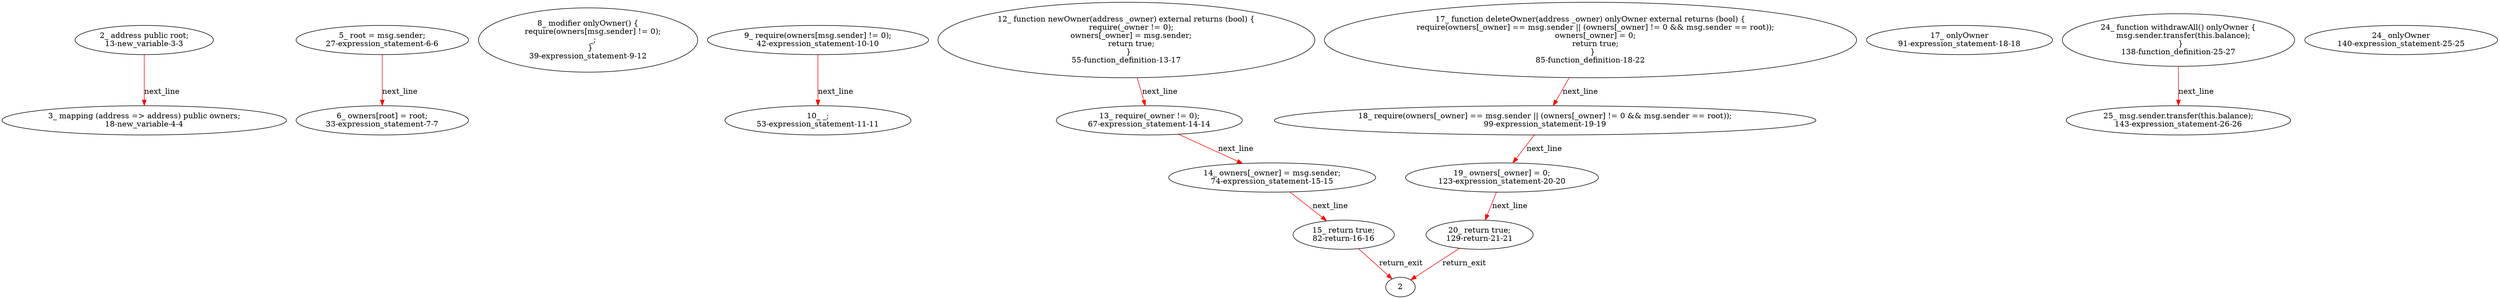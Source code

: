 digraph  {
13 [code="address public root;", label="2_ address public root;\n13-new_variable-3-3", method="", type_label=new_variable];
18 [code="mapping (address => address) public owners;", label="3_ mapping (address => address) public owners;\n18-new_variable-4-4", method="", type_label=new_variable];
27 [code="root = msg.sender;", label="5_ root = msg.sender;\n27-expression_statement-6-6", method="", type_label=expression_statement];
33 [code="owners[root] = root;", label="6_ owners[root] = root;\n33-expression_statement-7-7", method="", type_label=expression_statement];
39 [code="modifier onlyOwner() {\n    require(owners[msg.sender] != 0);\n    _;\n  }", label="8_ modifier onlyOwner() {\n    require(owners[msg.sender] != 0);\n    _;\n  }\n39-expression_statement-9-12", method="", type_label=expression_statement];
42 [code="require(owners[msg.sender] != 0);", label="9_ require(owners[msg.sender] != 0);\n42-expression_statement-10-10", method="", type_label=expression_statement];
53 [code="_;", label="10_ _;\n53-expression_statement-11-11", method="", type_label=expression_statement];
55 [code="function newOwner(address _owner) external returns (bool) {\n    require(_owner != 0);\n    owners[_owner] = msg.sender;\n    return true;\n  }", label="12_ function newOwner(address _owner) external returns (bool) {\n    require(_owner != 0);\n    owners[_owner] = msg.sender;\n    return true;\n  }\n55-function_definition-13-17", method="newOwner(address _owner)", type_label=function_definition];
67 [code="require(_owner != 0);", label="13_ require(_owner != 0);\n67-expression_statement-14-14", method="newOwner(address _owner)", type_label=expression_statement];
74 [code="owners[_owner] = msg.sender;", label="14_ owners[_owner] = msg.sender;\n74-expression_statement-15-15", method="newOwner(address _owner)", type_label=expression_statement];
82 [code="return true;", label="15_ return true;\n82-return-16-16", method="newOwner(address _owner)", type_label=return];
85 [code="function deleteOwner(address _owner) onlyOwner external returns (bool) {\n    require(owners[_owner] == msg.sender || (owners[_owner] != 0 && msg.sender == root));\n    owners[_owner] = 0;\n    return true;\n  }", label="17_ function deleteOwner(address _owner) onlyOwner external returns (bool) {\n    require(owners[_owner] == msg.sender || (owners[_owner] != 0 && msg.sender == root));\n    owners[_owner] = 0;\n    return true;\n  }\n85-function_definition-18-22", method="deleteOwner(address _owner)", type_label=function_definition];
91 [code=onlyOwner, label="17_ onlyOwner\n91-expression_statement-18-18", method="deleteOwner(address _owner)", type_label=expression_statement];
99 [code="require(owners[_owner] == msg.sender || (owners[_owner] != 0 && msg.sender == root));", label="18_ require(owners[_owner] == msg.sender || (owners[_owner] != 0 && msg.sender == root));\n99-expression_statement-19-19", method="deleteOwner(address _owner)", type_label=expression_statement];
123 [code="owners[_owner] = 0;", label="19_ owners[_owner] = 0;\n123-expression_statement-20-20", method="deleteOwner(address _owner)", type_label=expression_statement];
129 [code="return true;", label="20_ return true;\n129-return-21-21", method="deleteOwner(address _owner)", type_label=return];
138 [code="function withdrawAll() onlyOwner {\n    msg.sender.transfer(this.balance);\n  }", label="24_ function withdrawAll() onlyOwner {\n    msg.sender.transfer(this.balance);\n  }\n138-function_definition-25-27", method="withdrawAll()", type_label=function_definition];
140 [code=onlyOwner, label="24_ onlyOwner\n140-expression_statement-25-25", method="withdrawAll()", type_label=expression_statement];
143 [code="msg.sender.transfer(this.balance);", label="25_ msg.sender.transfer(this.balance);\n143-expression_statement-26-26", method="withdrawAll()", type_label=expression_statement];
2;
13 -> 18  [color=red, controlflow_type=next_line, edge_type=CFG_edge, key=0, label=next_line];
27 -> 33  [color=red, controlflow_type=next_line, edge_type=CFG_edge, key=0, label=next_line];
42 -> 53  [color=red, controlflow_type=next_line, edge_type=CFG_edge, key=0, label=next_line];
55 -> 67  [color=red, controlflow_type=next_line, edge_type=CFG_edge, key=0, label=next_line];
67 -> 74  [color=red, controlflow_type=next_line, edge_type=CFG_edge, key=0, label=next_line];
74 -> 82  [color=red, controlflow_type=next_line, edge_type=CFG_edge, key=0, label=next_line];
82 -> 2  [color=red, controlflow_type=return_exit, edge_type=CFG_edge, key=0, label=return_exit];
85 -> 99  [color=red, controlflow_type=next_line, edge_type=CFG_edge, key=0, label=next_line];
99 -> 123  [color=red, controlflow_type=next_line, edge_type=CFG_edge, key=0, label=next_line];
123 -> 129  [color=red, controlflow_type=next_line, edge_type=CFG_edge, key=0, label=next_line];
129 -> 2  [color=red, controlflow_type=return_exit, edge_type=CFG_edge, key=0, label=return_exit];
138 -> 143  [color=red, controlflow_type=next_line, edge_type=CFG_edge, key=0, label=next_line];
}

